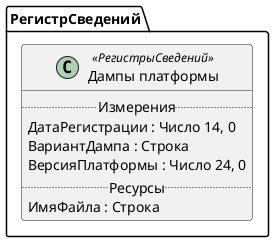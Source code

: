 ﻿@startuml ДампыПлатформы
'!include templates.wsd
'..\include templates.wsd
class РегистрСведений.ДампыПлатформы as "Дампы платформы" <<РегистрыСведений>>
{
..Измерения..
ДатаРегистрации : Число 14, 0
ВариантДампа : Строка
ВерсияПлатформы : Число 24, 0
..Ресурсы..
ИмяФайла : Строка
}
@enduml
